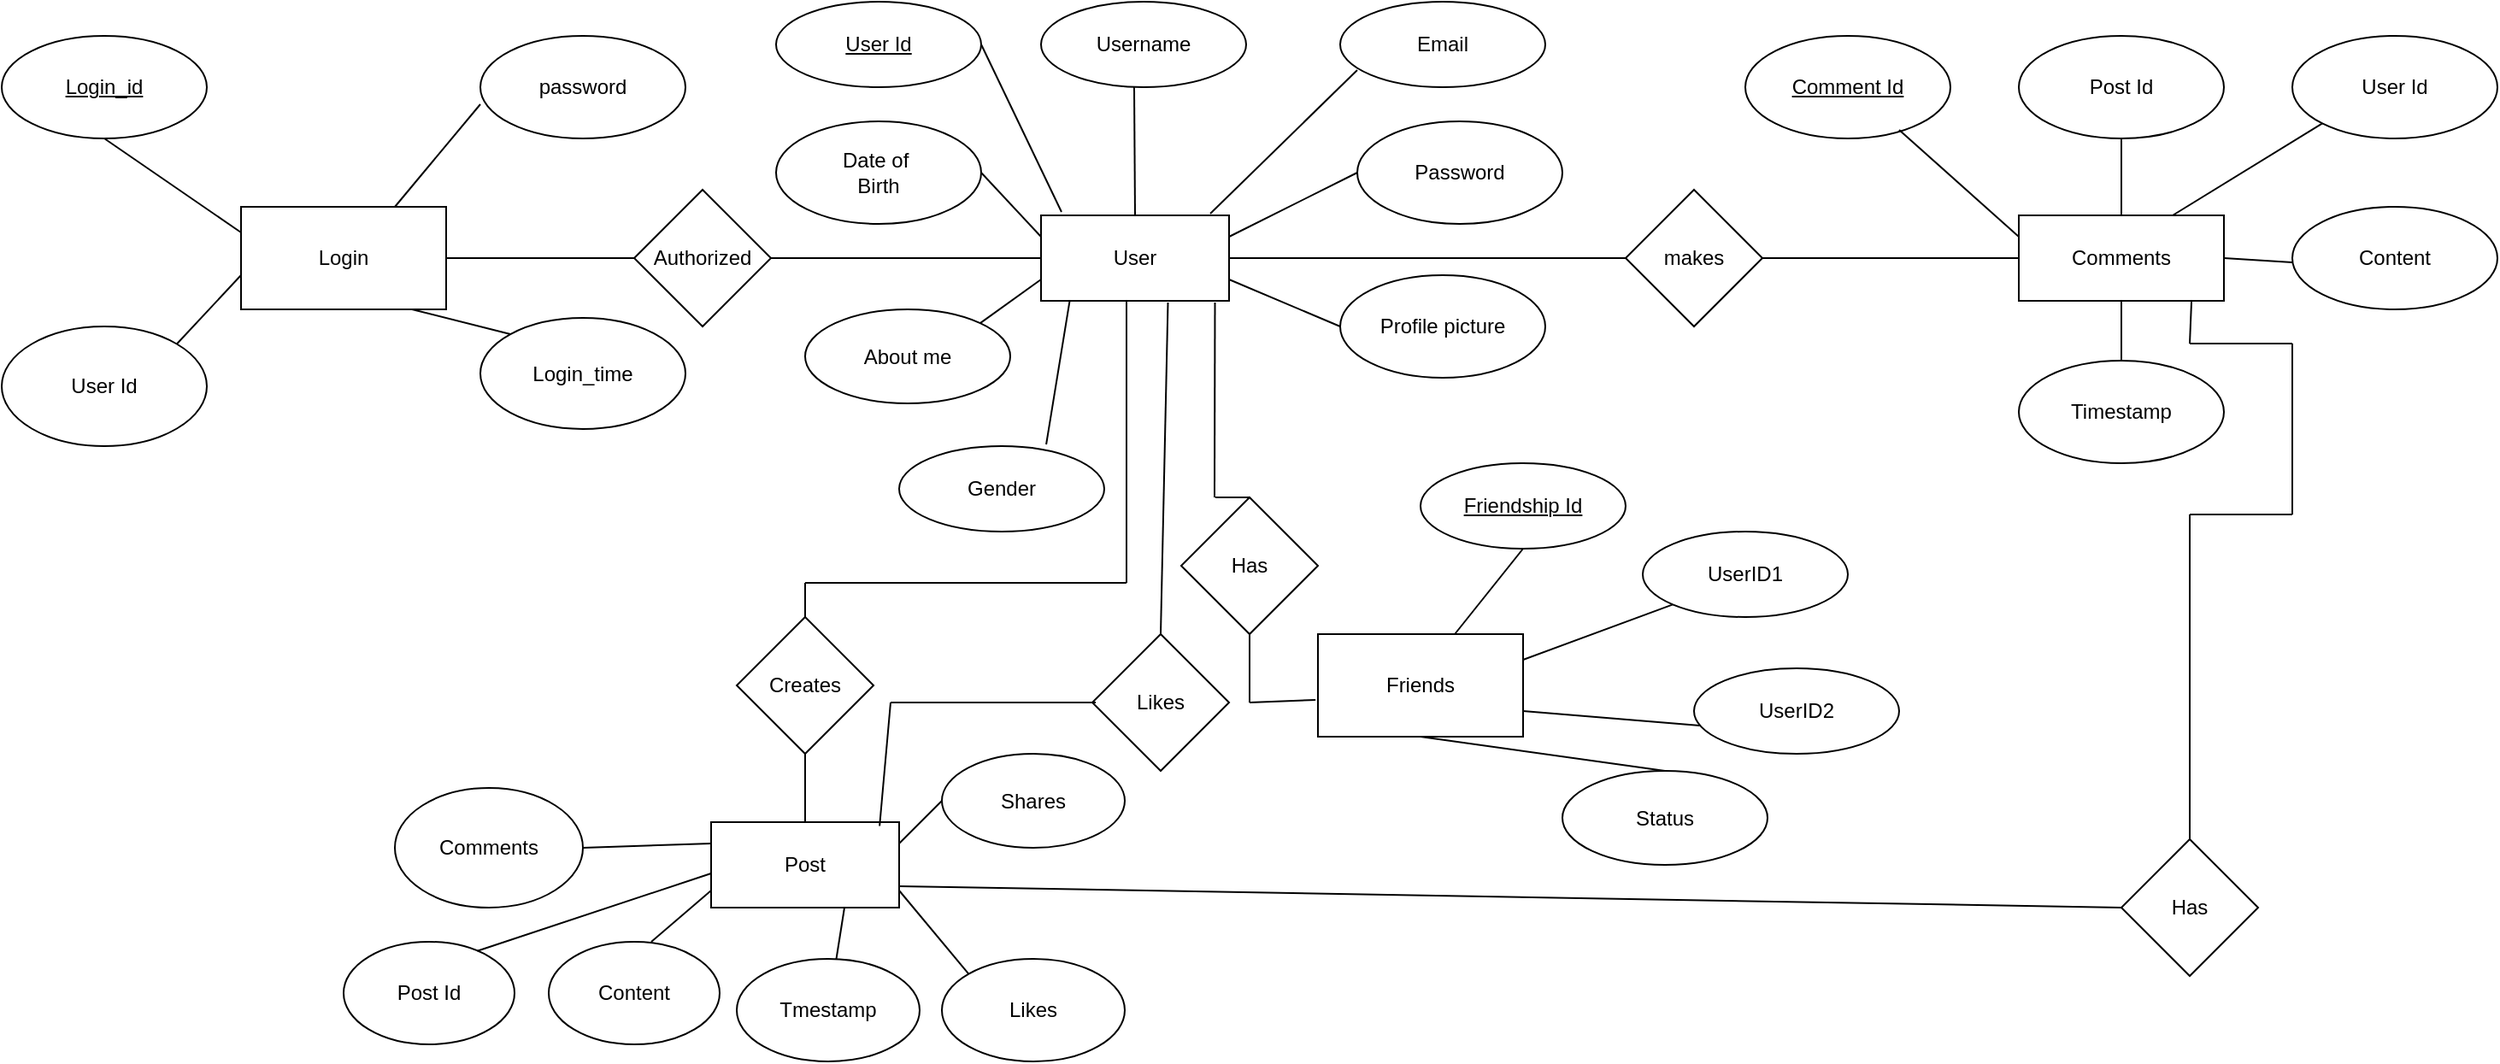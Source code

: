 <mxfile version="22.0.6" type="device" pages="2">
  <diagram name="Page-1" id="CvDNfNZmGc1HzUXi33PE">
    <mxGraphModel dx="2312" dy="641" grid="1" gridSize="10" guides="1" tooltips="1" connect="1" arrows="1" fold="1" page="1" pageScale="1" pageWidth="850" pageHeight="1100" math="0" shadow="0">
      <root>
        <mxCell id="0" />
        <mxCell id="1" parent="0" />
        <mxCell id="6hi_EETjWQSBfXAYCTu_-1" value="User" style="rounded=0;whiteSpace=wrap;html=1;" parent="1" vertex="1">
          <mxGeometry x="-232" y="145" width="110" height="50" as="geometry" />
        </mxCell>
        <mxCell id="6hi_EETjWQSBfXAYCTu_-3" value="&lt;u&gt;User Id&lt;/u&gt;" style="ellipse;whiteSpace=wrap;html=1;" parent="1" vertex="1">
          <mxGeometry x="-387" y="20" width="120" height="50" as="geometry" />
        </mxCell>
        <mxCell id="6hi_EETjWQSBfXAYCTu_-4" value="Username" style="ellipse;whiteSpace=wrap;html=1;" parent="1" vertex="1">
          <mxGeometry x="-232" y="20" width="120" height="50" as="geometry" />
        </mxCell>
        <mxCell id="6hi_EETjWQSBfXAYCTu_-5" value="Email" style="ellipse;whiteSpace=wrap;html=1;" parent="1" vertex="1">
          <mxGeometry x="-57" y="20" width="120" height="50" as="geometry" />
        </mxCell>
        <mxCell id="6hi_EETjWQSBfXAYCTu_-6" value="Password" style="ellipse;whiteSpace=wrap;html=1;" parent="1" vertex="1">
          <mxGeometry x="-47" y="90" width="120" height="60" as="geometry" />
        </mxCell>
        <mxCell id="6hi_EETjWQSBfXAYCTu_-7" value="Profile picture" style="ellipse;whiteSpace=wrap;html=1;" parent="1" vertex="1">
          <mxGeometry x="-57" y="180" width="120" height="60" as="geometry" />
        </mxCell>
        <mxCell id="6hi_EETjWQSBfXAYCTu_-8" value="Date of&amp;nbsp;&lt;br&gt;Birth" style="ellipse;whiteSpace=wrap;html=1;" parent="1" vertex="1">
          <mxGeometry x="-387" y="90" width="120" height="60" as="geometry" />
        </mxCell>
        <mxCell id="6hi_EETjWQSBfXAYCTu_-9" value="Gender" style="ellipse;whiteSpace=wrap;html=1;" parent="1" vertex="1">
          <mxGeometry x="-315" y="280" width="120" height="50" as="geometry" />
        </mxCell>
        <mxCell id="6hi_EETjWQSBfXAYCTu_-11" value="About me" style="ellipse;whiteSpace=wrap;html=1;" parent="1" vertex="1">
          <mxGeometry x="-370" y="200" width="120" height="55" as="geometry" />
        </mxCell>
        <mxCell id="6hi_EETjWQSBfXAYCTu_-14" value="" style="endArrow=none;html=1;rounded=0;exitX=0.5;exitY=0;exitDx=0;exitDy=0;" parent="1" source="6hi_EETjWQSBfXAYCTu_-1" edge="1">
          <mxGeometry width="50" height="50" relative="1" as="geometry">
            <mxPoint x="-177.5" y="140" as="sourcePoint" />
            <mxPoint x="-177.5" y="70" as="targetPoint" />
          </mxGeometry>
        </mxCell>
        <mxCell id="6hi_EETjWQSBfXAYCTu_-15" value="" style="endArrow=none;html=1;rounded=0;exitX=0.9;exitY=-0.02;exitDx=0;exitDy=0;exitPerimeter=0;" parent="1" source="6hi_EETjWQSBfXAYCTu_-1" edge="1">
          <mxGeometry width="50" height="50" relative="1" as="geometry">
            <mxPoint x="-97" y="110" as="sourcePoint" />
            <mxPoint x="-47" y="60" as="targetPoint" />
          </mxGeometry>
        </mxCell>
        <mxCell id="6hi_EETjWQSBfXAYCTu_-16" value="" style="endArrow=none;html=1;rounded=0;exitX=1;exitY=0.25;exitDx=0;exitDy=0;" parent="1" source="6hi_EETjWQSBfXAYCTu_-1" edge="1">
          <mxGeometry width="50" height="50" relative="1" as="geometry">
            <mxPoint x="-97" y="170" as="sourcePoint" />
            <mxPoint x="-47" y="120" as="targetPoint" />
          </mxGeometry>
        </mxCell>
        <mxCell id="6hi_EETjWQSBfXAYCTu_-18" value="" style="endArrow=none;html=1;rounded=0;entryX=0;entryY=0.5;entryDx=0;entryDy=0;exitX=1;exitY=0.75;exitDx=0;exitDy=0;" parent="1" source="6hi_EETjWQSBfXAYCTu_-1" target="6hi_EETjWQSBfXAYCTu_-7" edge="1">
          <mxGeometry width="50" height="50" relative="1" as="geometry">
            <mxPoint x="-120" y="180" as="sourcePoint" />
            <mxPoint x="-47" y="195" as="targetPoint" />
          </mxGeometry>
        </mxCell>
        <mxCell id="6hi_EETjWQSBfXAYCTu_-20" value="" style="endArrow=none;html=1;rounded=0;exitX=0.109;exitY=-0.04;exitDx=0;exitDy=0;exitPerimeter=0;entryX=1;entryY=0.5;entryDx=0;entryDy=0;" parent="1" source="6hi_EETjWQSBfXAYCTu_-1" target="6hi_EETjWQSBfXAYCTu_-3" edge="1">
          <mxGeometry width="50" height="50" relative="1" as="geometry">
            <mxPoint x="-307" y="100" as="sourcePoint" />
            <mxPoint x="-267" y="50" as="targetPoint" />
          </mxGeometry>
        </mxCell>
        <mxCell id="6hi_EETjWQSBfXAYCTu_-22" value="" style="endArrow=none;html=1;rounded=0;exitX=0;exitY=0.25;exitDx=0;exitDy=0;" parent="1" source="6hi_EETjWQSBfXAYCTu_-1" edge="1">
          <mxGeometry width="50" height="50" relative="1" as="geometry">
            <mxPoint x="-317" y="170" as="sourcePoint" />
            <mxPoint x="-267" y="120" as="targetPoint" />
          </mxGeometry>
        </mxCell>
        <mxCell id="6hi_EETjWQSBfXAYCTu_-29" value="" style="endArrow=none;html=1;rounded=0;exitX=0;exitY=0.75;exitDx=0;exitDy=0;entryX=1;entryY=0;entryDx=0;entryDy=0;" parent="1" source="6hi_EETjWQSBfXAYCTu_-1" target="6hi_EETjWQSBfXAYCTu_-11" edge="1">
          <mxGeometry width="50" height="50" relative="1" as="geometry">
            <mxPoint x="-232" y="172" as="sourcePoint" />
            <mxPoint x="-287" y="190" as="targetPoint" />
            <Array as="points" />
          </mxGeometry>
        </mxCell>
        <mxCell id="6hi_EETjWQSBfXAYCTu_-30" value="" style="endArrow=none;html=1;rounded=0;exitX=0.717;exitY=-0.02;exitDx=0;exitDy=0;entryX=0.152;entryY=1.007;entryDx=0;entryDy=0;entryPerimeter=0;exitPerimeter=0;" parent="1" source="6hi_EETjWQSBfXAYCTu_-9" target="6hi_EETjWQSBfXAYCTu_-1" edge="1">
          <mxGeometry width="50" height="50" relative="1" as="geometry">
            <mxPoint x="-277" y="240" as="sourcePoint" />
            <mxPoint x="-227" y="190" as="targetPoint" />
          </mxGeometry>
        </mxCell>
        <mxCell id="6hi_EETjWQSBfXAYCTu_-31" value="Creates" style="rhombus;whiteSpace=wrap;html=1;" parent="1" vertex="1">
          <mxGeometry x="-410" y="380" width="80" height="80" as="geometry" />
        </mxCell>
        <mxCell id="6hi_EETjWQSBfXAYCTu_-32" value="" style="endArrow=none;html=1;rounded=0;" parent="1" edge="1">
          <mxGeometry width="50" height="50" relative="1" as="geometry">
            <mxPoint x="-182" y="360" as="sourcePoint" />
            <mxPoint x="-182" y="195" as="targetPoint" />
          </mxGeometry>
        </mxCell>
        <mxCell id="6hi_EETjWQSBfXAYCTu_-33" value="" style="endArrow=none;html=1;rounded=0;" parent="1" edge="1">
          <mxGeometry width="50" height="50" relative="1" as="geometry">
            <mxPoint x="-370" y="360" as="sourcePoint" />
            <mxPoint x="-182" y="360" as="targetPoint" />
          </mxGeometry>
        </mxCell>
        <mxCell id="6hi_EETjWQSBfXAYCTu_-35" value="" style="endArrow=none;html=1;rounded=0;exitX=0.5;exitY=0;exitDx=0;exitDy=0;" parent="1" source="6hi_EETjWQSBfXAYCTu_-31" edge="1">
          <mxGeometry width="50" height="50" relative="1" as="geometry">
            <mxPoint x="-400" y="390" as="sourcePoint" />
            <mxPoint x="-370" y="360" as="targetPoint" />
          </mxGeometry>
        </mxCell>
        <mxCell id="6hi_EETjWQSBfXAYCTu_-36" value="Post" style="rounded=0;whiteSpace=wrap;html=1;" parent="1" vertex="1">
          <mxGeometry x="-425" y="500" width="110" height="50" as="geometry" />
        </mxCell>
        <mxCell id="6hi_EETjWQSBfXAYCTu_-37" value="" style="endArrow=none;html=1;rounded=0;exitX=0.5;exitY=0;exitDx=0;exitDy=0;" parent="1" source="6hi_EETjWQSBfXAYCTu_-36" edge="1">
          <mxGeometry width="50" height="50" relative="1" as="geometry">
            <mxPoint x="-420" y="510" as="sourcePoint" />
            <mxPoint x="-370" y="460" as="targetPoint" />
          </mxGeometry>
        </mxCell>
        <mxCell id="6hi_EETjWQSBfXAYCTu_-38" value="Post Id" style="ellipse;whiteSpace=wrap;html=1;" parent="1" vertex="1">
          <mxGeometry x="-640" y="570" width="100" height="60" as="geometry" />
        </mxCell>
        <mxCell id="6hi_EETjWQSBfXAYCTu_-39" value="Content" style="ellipse;whiteSpace=wrap;html=1;" parent="1" vertex="1">
          <mxGeometry x="-520" y="570" width="100" height="60" as="geometry" />
        </mxCell>
        <mxCell id="6hi_EETjWQSBfXAYCTu_-40" value="Tmestamp" style="ellipse;whiteSpace=wrap;html=1;" parent="1" vertex="1">
          <mxGeometry x="-410" y="580" width="107" height="60" as="geometry" />
        </mxCell>
        <mxCell id="6hi_EETjWQSBfXAYCTu_-41" value="Likes" style="ellipse;whiteSpace=wrap;html=1;" parent="1" vertex="1">
          <mxGeometry x="-290" y="580" width="107" height="60" as="geometry" />
        </mxCell>
        <mxCell id="6hi_EETjWQSBfXAYCTu_-42" value="Comments" style="ellipse;whiteSpace=wrap;html=1;" parent="1" vertex="1">
          <mxGeometry x="-610" y="480" width="110" height="70" as="geometry" />
        </mxCell>
        <mxCell id="6hi_EETjWQSBfXAYCTu_-43" value="Shares" style="ellipse;whiteSpace=wrap;html=1;" parent="1" vertex="1">
          <mxGeometry x="-290" y="460" width="107" height="55" as="geometry" />
        </mxCell>
        <mxCell id="6hi_EETjWQSBfXAYCTu_-44" value="" style="endArrow=none;html=1;rounded=0;exitX=1;exitY=0.5;exitDx=0;exitDy=0;entryX=0;entryY=0.25;entryDx=0;entryDy=0;" parent="1" source="6hi_EETjWQSBfXAYCTu_-42" target="6hi_EETjWQSBfXAYCTu_-36" edge="1">
          <mxGeometry width="50" height="50" relative="1" as="geometry">
            <mxPoint x="-475" y="575" as="sourcePoint" />
            <mxPoint x="-425" y="525" as="targetPoint" />
          </mxGeometry>
        </mxCell>
        <mxCell id="6hi_EETjWQSBfXAYCTu_-45" value="" style="endArrow=none;html=1;rounded=0;exitX=1;exitY=0.25;exitDx=0;exitDy=0;entryX=0;entryY=0.5;entryDx=0;entryDy=0;" parent="1" source="6hi_EETjWQSBfXAYCTu_-36" target="6hi_EETjWQSBfXAYCTu_-43" edge="1">
          <mxGeometry width="50" height="50" relative="1" as="geometry">
            <mxPoint x="-320" y="550" as="sourcePoint" />
            <mxPoint x="-270" y="500" as="targetPoint" />
          </mxGeometry>
        </mxCell>
        <mxCell id="6hi_EETjWQSBfXAYCTu_-46" value="" style="endArrow=none;html=1;rounded=0;exitX=0;exitY=0;exitDx=0;exitDy=0;" parent="1" source="6hi_EETjWQSBfXAYCTu_-41" edge="1">
          <mxGeometry width="50" height="50" relative="1" as="geometry">
            <mxPoint x="-365" y="590" as="sourcePoint" />
            <mxPoint x="-315" y="540" as="targetPoint" />
          </mxGeometry>
        </mxCell>
        <mxCell id="6hi_EETjWQSBfXAYCTu_-47" value="" style="endArrow=none;html=1;rounded=0;" parent="1" source="6hi_EETjWQSBfXAYCTu_-40" edge="1">
          <mxGeometry width="50" height="50" relative="1" as="geometry">
            <mxPoint x="-397" y="600" as="sourcePoint" />
            <mxPoint x="-347" y="550" as="targetPoint" />
          </mxGeometry>
        </mxCell>
        <mxCell id="6hi_EETjWQSBfXAYCTu_-48" value="" style="endArrow=none;html=1;rounded=0;" parent="1" edge="1">
          <mxGeometry width="50" height="50" relative="1" as="geometry">
            <mxPoint x="-460" y="570" as="sourcePoint" />
            <mxPoint x="-425" y="540" as="targetPoint" />
          </mxGeometry>
        </mxCell>
        <mxCell id="6hi_EETjWQSBfXAYCTu_-49" value="" style="endArrow=none;html=1;rounded=0;exitX=0.782;exitY=0.09;exitDx=0;exitDy=0;exitPerimeter=0;" parent="1" source="6hi_EETjWQSBfXAYCTu_-38" edge="1">
          <mxGeometry width="50" height="50" relative="1" as="geometry">
            <mxPoint x="-475" y="580" as="sourcePoint" />
            <mxPoint x="-425" y="530" as="targetPoint" />
          </mxGeometry>
        </mxCell>
        <mxCell id="6hi_EETjWQSBfXAYCTu_-51" value="Friends" style="rounded=0;whiteSpace=wrap;html=1;" parent="1" vertex="1">
          <mxGeometry x="-70" y="390" width="120" height="60" as="geometry" />
        </mxCell>
        <mxCell id="6hi_EETjWQSBfXAYCTu_-52" value="&lt;u&gt;Friendship Id&lt;/u&gt;" style="ellipse;whiteSpace=wrap;html=1;align=center;" parent="1" vertex="1">
          <mxGeometry x="-10" y="290" width="120" height="50" as="geometry" />
        </mxCell>
        <mxCell id="6hi_EETjWQSBfXAYCTu_-53" value="UserID1" style="ellipse;whiteSpace=wrap;html=1;" parent="1" vertex="1">
          <mxGeometry x="120" y="330" width="120" height="50" as="geometry" />
        </mxCell>
        <mxCell id="6hi_EETjWQSBfXAYCTu_-54" value="UserID2" style="ellipse;whiteSpace=wrap;html=1;" parent="1" vertex="1">
          <mxGeometry x="150" y="410" width="120" height="50" as="geometry" />
        </mxCell>
        <mxCell id="6hi_EETjWQSBfXAYCTu_-55" value="Status" style="ellipse;whiteSpace=wrap;html=1;" parent="1" vertex="1">
          <mxGeometry x="73" y="470" width="120" height="55" as="geometry" />
        </mxCell>
        <mxCell id="6hi_EETjWQSBfXAYCTu_-56" value="" style="endArrow=none;html=1;rounded=0;exitX=0.667;exitY=0;exitDx=0;exitDy=0;exitPerimeter=0;entryX=0.5;entryY=1;entryDx=0;entryDy=0;" parent="1" source="6hi_EETjWQSBfXAYCTu_-51" target="6hi_EETjWQSBfXAYCTu_-52" edge="1">
          <mxGeometry width="50" height="50" relative="1" as="geometry">
            <mxPoint x="115" y="390" as="sourcePoint" />
            <mxPoint x="165" y="340" as="targetPoint" />
          </mxGeometry>
        </mxCell>
        <mxCell id="6hi_EETjWQSBfXAYCTu_-57" value="" style="endArrow=none;html=1;rounded=0;exitX=0.5;exitY=0;exitDx=0;exitDy=0;entryX=0.5;entryY=1;entryDx=0;entryDy=0;" parent="1" source="6hi_EETjWQSBfXAYCTu_-55" target="6hi_EETjWQSBfXAYCTu_-51" edge="1">
          <mxGeometry width="50" height="50" relative="1" as="geometry">
            <mxPoint x="115" y="500" as="sourcePoint" />
            <mxPoint x="165" y="450" as="targetPoint" />
          </mxGeometry>
        </mxCell>
        <mxCell id="6hi_EETjWQSBfXAYCTu_-59" value="" style="endArrow=none;html=1;rounded=0;exitX=1;exitY=0.25;exitDx=0;exitDy=0;entryX=0;entryY=1;entryDx=0;entryDy=0;" parent="1" source="6hi_EETjWQSBfXAYCTu_-51" target="6hi_EETjWQSBfXAYCTu_-53" edge="1">
          <mxGeometry width="50" height="50" relative="1" as="geometry">
            <mxPoint x="180" y="440" as="sourcePoint" />
            <mxPoint x="230" y="390" as="targetPoint" />
          </mxGeometry>
        </mxCell>
        <mxCell id="6hi_EETjWQSBfXAYCTu_-61" value="" style="endArrow=none;html=1;rounded=0;exitX=1;exitY=0.75;exitDx=0;exitDy=0;entryX=0.029;entryY=0.67;entryDx=0;entryDy=0;entryPerimeter=0;" parent="1" source="6hi_EETjWQSBfXAYCTu_-51" target="6hi_EETjWQSBfXAYCTu_-54" edge="1">
          <mxGeometry width="50" height="50" relative="1" as="geometry">
            <mxPoint x="170" y="500" as="sourcePoint" />
            <mxPoint x="220" y="450" as="targetPoint" />
          </mxGeometry>
        </mxCell>
        <mxCell id="6hi_EETjWQSBfXAYCTu_-62" value="" style="endArrow=none;html=1;rounded=0;" parent="1" source="6hi_EETjWQSBfXAYCTu_-63" edge="1">
          <mxGeometry width="50" height="50" relative="1" as="geometry">
            <mxPoint x="-122" y="170" as="sourcePoint" />
            <mxPoint x="150" y="170" as="targetPoint" />
          </mxGeometry>
        </mxCell>
        <mxCell id="6hi_EETjWQSBfXAYCTu_-64" value="" style="endArrow=none;html=1;rounded=0;" parent="1" target="6hi_EETjWQSBfXAYCTu_-63" edge="1">
          <mxGeometry width="50" height="50" relative="1" as="geometry">
            <mxPoint x="-122" y="170" as="sourcePoint" />
            <mxPoint x="150" y="170" as="targetPoint" />
          </mxGeometry>
        </mxCell>
        <mxCell id="6hi_EETjWQSBfXAYCTu_-63" value="makes" style="rhombus;whiteSpace=wrap;html=1;" parent="1" vertex="1">
          <mxGeometry x="110" y="130" width="80" height="80" as="geometry" />
        </mxCell>
        <mxCell id="6hi_EETjWQSBfXAYCTu_-65" value="" style="endArrow=none;html=1;rounded=0;entryX=0;entryY=0.5;entryDx=0;entryDy=0;" parent="1" target="6hi_EETjWQSBfXAYCTu_-66" edge="1">
          <mxGeometry width="50" height="50" relative="1" as="geometry">
            <mxPoint x="190" y="170" as="sourcePoint" />
            <mxPoint x="270" y="170" as="targetPoint" />
          </mxGeometry>
        </mxCell>
        <mxCell id="6hi_EETjWQSBfXAYCTu_-66" value="Comments" style="rounded=0;whiteSpace=wrap;html=1;" parent="1" vertex="1">
          <mxGeometry x="340" y="145" width="120" height="50" as="geometry" />
        </mxCell>
        <mxCell id="6hi_EETjWQSBfXAYCTu_-67" value="&lt;u&gt;Comment Id&lt;/u&gt;" style="ellipse;whiteSpace=wrap;html=1;" parent="1" vertex="1">
          <mxGeometry x="180" y="40" width="120" height="60" as="geometry" />
        </mxCell>
        <mxCell id="6hi_EETjWQSBfXAYCTu_-68" value="Post Id" style="ellipse;whiteSpace=wrap;html=1;" parent="1" vertex="1">
          <mxGeometry x="340" y="40" width="120" height="60" as="geometry" />
        </mxCell>
        <mxCell id="6hi_EETjWQSBfXAYCTu_-69" value="User Id" style="ellipse;whiteSpace=wrap;html=1;" parent="1" vertex="1">
          <mxGeometry x="500" y="40" width="120" height="60" as="geometry" />
        </mxCell>
        <mxCell id="6hi_EETjWQSBfXAYCTu_-70" value="Content" style="ellipse;whiteSpace=wrap;html=1;" parent="1" vertex="1">
          <mxGeometry x="500" y="140" width="120" height="60" as="geometry" />
        </mxCell>
        <mxCell id="6hi_EETjWQSBfXAYCTu_-71" value="Timestamp" style="ellipse;whiteSpace=wrap;html=1;" parent="1" vertex="1">
          <mxGeometry x="340" y="230" width="120" height="60" as="geometry" />
        </mxCell>
        <mxCell id="6hi_EETjWQSBfXAYCTu_-72" value="" style="endArrow=none;html=1;rounded=0;exitX=0;exitY=0.25;exitDx=0;exitDy=0;" parent="1" source="6hi_EETjWQSBfXAYCTu_-66" edge="1">
          <mxGeometry width="50" height="50" relative="1" as="geometry">
            <mxPoint x="220" y="145" as="sourcePoint" />
            <mxPoint x="270" y="95" as="targetPoint" />
          </mxGeometry>
        </mxCell>
        <mxCell id="6hi_EETjWQSBfXAYCTu_-73" value="" style="endArrow=none;html=1;rounded=0;exitX=0.5;exitY=0;exitDx=0;exitDy=0;" parent="1" source="6hi_EETjWQSBfXAYCTu_-66" edge="1">
          <mxGeometry width="50" height="50" relative="1" as="geometry">
            <mxPoint x="350" y="150" as="sourcePoint" />
            <mxPoint x="400" y="100" as="targetPoint" />
          </mxGeometry>
        </mxCell>
        <mxCell id="6hi_EETjWQSBfXAYCTu_-74" value="" style="endArrow=none;html=1;rounded=0;exitX=0.75;exitY=0;exitDx=0;exitDy=0;entryX=0;entryY=1;entryDx=0;entryDy=0;" parent="1" source="6hi_EETjWQSBfXAYCTu_-66" target="6hi_EETjWQSBfXAYCTu_-69" edge="1">
          <mxGeometry width="50" height="50" relative="1" as="geometry">
            <mxPoint x="450" y="130" as="sourcePoint" />
            <mxPoint x="500" y="80" as="targetPoint" />
          </mxGeometry>
        </mxCell>
        <mxCell id="6hi_EETjWQSBfXAYCTu_-76" value="" style="endArrow=none;html=1;rounded=0;exitX=1;exitY=0.5;exitDx=0;exitDy=0;" parent="1" source="6hi_EETjWQSBfXAYCTu_-66" edge="1">
          <mxGeometry width="50" height="50" relative="1" as="geometry">
            <mxPoint x="450" y="222.5" as="sourcePoint" />
            <mxPoint x="500" y="172.5" as="targetPoint" />
          </mxGeometry>
        </mxCell>
        <mxCell id="6hi_EETjWQSBfXAYCTu_-77" value="" style="endArrow=none;html=1;rounded=0;exitX=0.5;exitY=0;exitDx=0;exitDy=0;entryX=0.5;entryY=1;entryDx=0;entryDy=0;" parent="1" source="6hi_EETjWQSBfXAYCTu_-71" target="6hi_EETjWQSBfXAYCTu_-66" edge="1">
          <mxGeometry width="50" height="50" relative="1" as="geometry">
            <mxPoint x="350" y="240" as="sourcePoint" />
            <mxPoint x="400" y="190" as="targetPoint" />
          </mxGeometry>
        </mxCell>
        <mxCell id="QIvYR_n5Lv1HRl9gwXpb-1" value="Login" style="rounded=0;whiteSpace=wrap;html=1;" parent="1" vertex="1">
          <mxGeometry x="-700" y="140" width="120" height="60" as="geometry" />
        </mxCell>
        <mxCell id="QIvYR_n5Lv1HRl9gwXpb-2" value="&lt;u&gt;Login_id&lt;/u&gt;" style="ellipse;whiteSpace=wrap;html=1;" parent="1" vertex="1">
          <mxGeometry x="-840" y="40" width="120" height="60" as="geometry" />
        </mxCell>
        <mxCell id="QIvYR_n5Lv1HRl9gwXpb-3" value="password" style="ellipse;whiteSpace=wrap;html=1;" parent="1" vertex="1">
          <mxGeometry x="-560" y="40" width="120" height="60" as="geometry" />
        </mxCell>
        <mxCell id="QIvYR_n5Lv1HRl9gwXpb-4" value="User Id" style="ellipse;whiteSpace=wrap;html=1;" parent="1" vertex="1">
          <mxGeometry x="-840" y="210" width="120" height="70" as="geometry" />
        </mxCell>
        <mxCell id="QIvYR_n5Lv1HRl9gwXpb-5" value="Login_time" style="ellipse;whiteSpace=wrap;html=1;" parent="1" vertex="1">
          <mxGeometry x="-560" y="205" width="120" height="65" as="geometry" />
        </mxCell>
        <mxCell id="QIvYR_n5Lv1HRl9gwXpb-6" value="" style="endArrow=none;html=1;rounded=0;exitX=0;exitY=0.25;exitDx=0;exitDy=0;" parent="1" source="QIvYR_n5Lv1HRl9gwXpb-1" edge="1">
          <mxGeometry width="50" height="50" relative="1" as="geometry">
            <mxPoint x="-830" y="150" as="sourcePoint" />
            <mxPoint x="-780" y="100" as="targetPoint" />
          </mxGeometry>
        </mxCell>
        <mxCell id="QIvYR_n5Lv1HRl9gwXpb-7" value="" style="endArrow=none;html=1;rounded=0;exitX=1;exitY=0;exitDx=0;exitDy=0;" parent="1" source="QIvYR_n5Lv1HRl9gwXpb-4" edge="1">
          <mxGeometry width="50" height="50" relative="1" as="geometry">
            <mxPoint x="-750" y="230" as="sourcePoint" />
            <mxPoint x="-700" y="180" as="targetPoint" />
          </mxGeometry>
        </mxCell>
        <mxCell id="QIvYR_n5Lv1HRl9gwXpb-8" value="" style="endArrow=none;html=1;rounded=0;exitX=0;exitY=0;exitDx=0;exitDy=0;" parent="1" source="QIvYR_n5Lv1HRl9gwXpb-5" edge="1">
          <mxGeometry width="50" height="50" relative="1" as="geometry">
            <mxPoint x="-650" y="250" as="sourcePoint" />
            <mxPoint x="-600" y="200" as="targetPoint" />
          </mxGeometry>
        </mxCell>
        <mxCell id="QIvYR_n5Lv1HRl9gwXpb-9" value="" style="endArrow=none;html=1;rounded=0;exitX=0.75;exitY=0;exitDx=0;exitDy=0;" parent="1" source="QIvYR_n5Lv1HRl9gwXpb-1" edge="1">
          <mxGeometry width="50" height="50" relative="1" as="geometry">
            <mxPoint x="-610" y="130" as="sourcePoint" />
            <mxPoint x="-560" y="80" as="targetPoint" />
          </mxGeometry>
        </mxCell>
        <mxCell id="QIvYR_n5Lv1HRl9gwXpb-10" value="Authorized" style="rhombus;whiteSpace=wrap;html=1;" parent="1" vertex="1">
          <mxGeometry x="-470" y="130" width="80" height="80" as="geometry" />
        </mxCell>
        <mxCell id="QIvYR_n5Lv1HRl9gwXpb-11" value="" style="endArrow=none;html=1;rounded=0;exitX=1;exitY=0.5;exitDx=0;exitDy=0;" parent="1" source="QIvYR_n5Lv1HRl9gwXpb-1" edge="1">
          <mxGeometry width="50" height="50" relative="1" as="geometry">
            <mxPoint x="-520" y="220" as="sourcePoint" />
            <mxPoint x="-470" y="170" as="targetPoint" />
          </mxGeometry>
        </mxCell>
        <mxCell id="QIvYR_n5Lv1HRl9gwXpb-13" value="" style="endArrow=none;html=1;rounded=0;entryX=0;entryY=0.5;entryDx=0;entryDy=0;" parent="1" target="6hi_EETjWQSBfXAYCTu_-1" edge="1">
          <mxGeometry width="50" height="50" relative="1" as="geometry">
            <mxPoint x="-390" y="170" as="sourcePoint" />
            <mxPoint x="-340" y="120" as="targetPoint" />
          </mxGeometry>
        </mxCell>
        <mxCell id="cYdorpBBqVydu53IHrdw-1" value="Has" style="rhombus;whiteSpace=wrap;html=1;" parent="1" vertex="1">
          <mxGeometry x="-150" y="310" width="80" height="80" as="geometry" />
        </mxCell>
        <mxCell id="cYdorpBBqVydu53IHrdw-3" value="" style="endArrow=none;html=1;rounded=0;entryX=0.925;entryY=1.02;entryDx=0;entryDy=0;entryPerimeter=0;" parent="1" target="6hi_EETjWQSBfXAYCTu_-1" edge="1">
          <mxGeometry width="50" height="50" relative="1" as="geometry">
            <mxPoint x="-130.5" y="310" as="sourcePoint" />
            <mxPoint x="-130.5" y="210" as="targetPoint" />
          </mxGeometry>
        </mxCell>
        <mxCell id="cYdorpBBqVydu53IHrdw-13" value="" style="endArrow=none;html=1;rounded=0;" parent="1" edge="1">
          <mxGeometry width="50" height="50" relative="1" as="geometry">
            <mxPoint x="-110" y="430" as="sourcePoint" />
            <mxPoint x="-110" y="390" as="targetPoint" />
          </mxGeometry>
        </mxCell>
        <mxCell id="cYdorpBBqVydu53IHrdw-14" value="" style="endArrow=none;html=1;rounded=0;entryX=-0.012;entryY=0.642;entryDx=0;entryDy=0;entryPerimeter=0;" parent="1" target="6hi_EETjWQSBfXAYCTu_-51" edge="1">
          <mxGeometry width="50" height="50" relative="1" as="geometry">
            <mxPoint x="-110" y="430" as="sourcePoint" />
            <mxPoint x="-60" y="380" as="targetPoint" />
          </mxGeometry>
        </mxCell>
        <mxCell id="cYdorpBBqVydu53IHrdw-15" value="" style="endArrow=none;html=1;rounded=0;entryX=0.5;entryY=0;entryDx=0;entryDy=0;" parent="1" target="cYdorpBBqVydu53IHrdw-1" edge="1">
          <mxGeometry width="50" height="50" relative="1" as="geometry">
            <mxPoint x="-130" y="310" as="sourcePoint" />
            <mxPoint x="-80" y="260" as="targetPoint" />
          </mxGeometry>
        </mxCell>
        <mxCell id="cYdorpBBqVydu53IHrdw-16" value="Likes" style="rhombus;whiteSpace=wrap;html=1;" parent="1" vertex="1">
          <mxGeometry x="-202" y="390" width="80" height="80" as="geometry" />
        </mxCell>
        <mxCell id="cYdorpBBqVydu53IHrdw-17" value="" style="endArrow=none;html=1;rounded=0;exitX=0.5;exitY=0;exitDx=0;exitDy=0;entryX=0.675;entryY=1.02;entryDx=0;entryDy=0;entryPerimeter=0;" parent="1" source="cYdorpBBqVydu53IHrdw-16" target="6hi_EETjWQSBfXAYCTu_-1" edge="1">
          <mxGeometry width="50" height="50" relative="1" as="geometry">
            <mxPoint x="-160" y="390" as="sourcePoint" />
            <mxPoint x="-162" y="210" as="targetPoint" />
          </mxGeometry>
        </mxCell>
        <mxCell id="cYdorpBBqVydu53IHrdw-18" value="" style="endArrow=none;html=1;rounded=0;" parent="1" edge="1">
          <mxGeometry width="50" height="50" relative="1" as="geometry">
            <mxPoint x="-320" y="430" as="sourcePoint" />
            <mxPoint x="-200" y="430" as="targetPoint" />
          </mxGeometry>
        </mxCell>
        <mxCell id="cYdorpBBqVydu53IHrdw-19" value="" style="endArrow=none;html=1;rounded=0;exitX=0.896;exitY=0.045;exitDx=0;exitDy=0;exitPerimeter=0;" parent="1" source="6hi_EETjWQSBfXAYCTu_-36" edge="1">
          <mxGeometry width="50" height="50" relative="1" as="geometry">
            <mxPoint x="-340" y="480" as="sourcePoint" />
            <mxPoint x="-320" y="430" as="targetPoint" />
          </mxGeometry>
        </mxCell>
        <mxCell id="cYdorpBBqVydu53IHrdw-21" value="Has" style="rhombus;whiteSpace=wrap;html=1;" parent="1" vertex="1">
          <mxGeometry x="400" y="510" width="80" height="80" as="geometry" />
        </mxCell>
        <mxCell id="cYdorpBBqVydu53IHrdw-23" value="" style="endArrow=none;html=1;rounded=0;exitX=1;exitY=0.75;exitDx=0;exitDy=0;" parent="1" source="6hi_EETjWQSBfXAYCTu_-36" edge="1">
          <mxGeometry width="50" height="50" relative="1" as="geometry">
            <mxPoint x="350" y="600" as="sourcePoint" />
            <mxPoint x="400" y="550" as="targetPoint" />
          </mxGeometry>
        </mxCell>
        <mxCell id="cYdorpBBqVydu53IHrdw-24" value="" style="endArrow=none;html=1;rounded=0;" parent="1" edge="1">
          <mxGeometry width="50" height="50" relative="1" as="geometry">
            <mxPoint x="440" y="510" as="sourcePoint" />
            <mxPoint x="440" y="320" as="targetPoint" />
          </mxGeometry>
        </mxCell>
        <mxCell id="cYdorpBBqVydu53IHrdw-25" value="" style="endArrow=none;html=1;rounded=0;" parent="1" edge="1">
          <mxGeometry width="50" height="50" relative="1" as="geometry">
            <mxPoint x="440" y="320" as="sourcePoint" />
            <mxPoint x="500" y="320" as="targetPoint" />
          </mxGeometry>
        </mxCell>
        <mxCell id="cYdorpBBqVydu53IHrdw-26" value="" style="endArrow=none;html=1;rounded=0;" parent="1" edge="1">
          <mxGeometry width="50" height="50" relative="1" as="geometry">
            <mxPoint x="500" y="320" as="sourcePoint" />
            <mxPoint x="500" y="220" as="targetPoint" />
          </mxGeometry>
        </mxCell>
        <mxCell id="cYdorpBBqVydu53IHrdw-28" value="" style="endArrow=none;html=1;rounded=0;" parent="1" edge="1">
          <mxGeometry width="50" height="50" relative="1" as="geometry">
            <mxPoint x="440" y="220" as="sourcePoint" />
            <mxPoint x="500" y="220" as="targetPoint" />
          </mxGeometry>
        </mxCell>
        <mxCell id="cYdorpBBqVydu53IHrdw-29" value="" style="endArrow=none;html=1;rounded=0;entryX=0.842;entryY=0.995;entryDx=0;entryDy=0;entryPerimeter=0;" parent="1" target="6hi_EETjWQSBfXAYCTu_-66" edge="1">
          <mxGeometry width="50" height="50" relative="1" as="geometry">
            <mxPoint x="440" y="220" as="sourcePoint" />
            <mxPoint x="490" y="170" as="targetPoint" />
          </mxGeometry>
        </mxCell>
      </root>
    </mxGraphModel>
  </diagram>
  <diagram id="kNXA7tfTIupqhIyD-1tJ" name="Page-2">
    <mxGraphModel dx="1970" dy="478" grid="1" gridSize="10" guides="1" tooltips="1" connect="1" arrows="1" fold="1" page="1" pageScale="1" pageWidth="850" pageHeight="1100" math="0" shadow="0">
      <root>
        <mxCell id="0" />
        <mxCell id="1" parent="0" />
        <mxCell id="73KhAsUI6rBsKBPoVSZT-4" value="Login" style="shape=table;startSize=30;container=1;collapsible=0;childLayout=tableLayout;fixedRows=1;rowLines=0;fontStyle=0;strokeColor=default;fontSize=16;" parent="1" vertex="1">
          <mxGeometry x="-720" y="100" width="180" height="150" as="geometry" />
        </mxCell>
        <mxCell id="73KhAsUI6rBsKBPoVSZT-5" value="" style="shape=tableRow;horizontal=0;startSize=0;swimlaneHead=0;swimlaneBody=0;top=0;left=0;bottom=0;right=0;collapsible=0;dropTarget=0;fillColor=none;points=[[0,0.5],[1,0.5]];portConstraint=eastwest;strokeColor=inherit;fontSize=16;" parent="73KhAsUI6rBsKBPoVSZT-4" vertex="1">
          <mxGeometry y="30" width="180" height="30" as="geometry" />
        </mxCell>
        <mxCell id="73KhAsUI6rBsKBPoVSZT-6" value="1" style="shape=partialRectangle;html=1;whiteSpace=wrap;connectable=0;fillColor=none;top=0;left=0;bottom=0;right=0;overflow=hidden;pointerEvents=1;strokeColor=inherit;fontSize=16;" parent="73KhAsUI6rBsKBPoVSZT-5" vertex="1">
          <mxGeometry width="40" height="30" as="geometry">
            <mxRectangle width="40" height="30" as="alternateBounds" />
          </mxGeometry>
        </mxCell>
        <mxCell id="73KhAsUI6rBsKBPoVSZT-7" value="Login Id" style="shape=partialRectangle;html=1;whiteSpace=wrap;connectable=0;fillColor=none;top=0;left=0;bottom=0;right=0;align=left;spacingLeft=6;overflow=hidden;strokeColor=inherit;fontSize=16;" parent="73KhAsUI6rBsKBPoVSZT-5" vertex="1">
          <mxGeometry x="40" width="140" height="30" as="geometry">
            <mxRectangle width="140" height="30" as="alternateBounds" />
          </mxGeometry>
        </mxCell>
        <mxCell id="73KhAsUI6rBsKBPoVSZT-8" value="" style="shape=tableRow;horizontal=0;startSize=0;swimlaneHead=0;swimlaneBody=0;top=0;left=0;bottom=0;right=0;collapsible=0;dropTarget=0;fillColor=none;points=[[0,0.5],[1,0.5]];portConstraint=eastwest;strokeColor=inherit;fontSize=16;" parent="73KhAsUI6rBsKBPoVSZT-4" vertex="1">
          <mxGeometry y="60" width="180" height="30" as="geometry" />
        </mxCell>
        <mxCell id="73KhAsUI6rBsKBPoVSZT-9" value="2" style="shape=partialRectangle;html=1;whiteSpace=wrap;connectable=0;fillColor=none;top=0;left=0;bottom=0;right=0;overflow=hidden;strokeColor=inherit;fontSize=16;" parent="73KhAsUI6rBsKBPoVSZT-8" vertex="1">
          <mxGeometry width="40" height="30" as="geometry">
            <mxRectangle width="40" height="30" as="alternateBounds" />
          </mxGeometry>
        </mxCell>
        <mxCell id="73KhAsUI6rBsKBPoVSZT-10" value="Password" style="shape=partialRectangle;html=1;whiteSpace=wrap;connectable=0;fillColor=none;top=0;left=0;bottom=0;right=0;align=left;spacingLeft=6;overflow=hidden;strokeColor=inherit;fontSize=16;" parent="73KhAsUI6rBsKBPoVSZT-8" vertex="1">
          <mxGeometry x="40" width="140" height="30" as="geometry">
            <mxRectangle width="140" height="30" as="alternateBounds" />
          </mxGeometry>
        </mxCell>
        <mxCell id="73KhAsUI6rBsKBPoVSZT-11" value="" style="shape=tableRow;horizontal=0;startSize=0;swimlaneHead=0;swimlaneBody=0;top=0;left=0;bottom=0;right=0;collapsible=0;dropTarget=0;fillColor=none;points=[[0,0.5],[1,0.5]];portConstraint=eastwest;strokeColor=inherit;fontSize=16;" parent="73KhAsUI6rBsKBPoVSZT-4" vertex="1">
          <mxGeometry y="90" width="180" height="30" as="geometry" />
        </mxCell>
        <mxCell id="73KhAsUI6rBsKBPoVSZT-12" value="3" style="shape=partialRectangle;html=1;whiteSpace=wrap;connectable=0;fillColor=none;top=0;left=0;bottom=0;right=0;overflow=hidden;strokeColor=inherit;fontSize=16;" parent="73KhAsUI6rBsKBPoVSZT-11" vertex="1">
          <mxGeometry width="40" height="30" as="geometry">
            <mxRectangle width="40" height="30" as="alternateBounds" />
          </mxGeometry>
        </mxCell>
        <mxCell id="73KhAsUI6rBsKBPoVSZT-13" value="User Id" style="shape=partialRectangle;html=1;whiteSpace=wrap;connectable=0;fillColor=none;top=0;left=0;bottom=0;right=0;align=left;spacingLeft=6;overflow=hidden;strokeColor=inherit;fontSize=16;" parent="73KhAsUI6rBsKBPoVSZT-11" vertex="1">
          <mxGeometry x="40" width="140" height="30" as="geometry">
            <mxRectangle width="140" height="30" as="alternateBounds" />
          </mxGeometry>
        </mxCell>
        <mxCell id="PdkXUXE6wZQchcJLXgbG-2" value="" style="shape=tableRow;horizontal=0;startSize=0;swimlaneHead=0;swimlaneBody=0;top=0;left=0;bottom=0;right=0;collapsible=0;dropTarget=0;fillColor=none;points=[[0,0.5],[1,0.5]];portConstraint=eastwest;strokeColor=inherit;fontSize=16;" parent="73KhAsUI6rBsKBPoVSZT-4" vertex="1">
          <mxGeometry y="120" width="180" height="30" as="geometry" />
        </mxCell>
        <mxCell id="PdkXUXE6wZQchcJLXgbG-3" value="4" style="shape=partialRectangle;html=1;whiteSpace=wrap;connectable=0;fillColor=none;top=0;left=0;bottom=0;right=0;overflow=hidden;strokeColor=inherit;fontSize=16;" parent="PdkXUXE6wZQchcJLXgbG-2" vertex="1">
          <mxGeometry width="40" height="30" as="geometry">
            <mxRectangle width="40" height="30" as="alternateBounds" />
          </mxGeometry>
        </mxCell>
        <mxCell id="PdkXUXE6wZQchcJLXgbG-4" value="Login Time" style="shape=partialRectangle;html=1;whiteSpace=wrap;connectable=0;fillColor=none;top=0;left=0;bottom=0;right=0;align=left;spacingLeft=6;overflow=hidden;strokeColor=inherit;fontSize=16;" parent="PdkXUXE6wZQchcJLXgbG-2" vertex="1">
          <mxGeometry x="40" width="140" height="30" as="geometry">
            <mxRectangle width="140" height="30" as="alternateBounds" />
          </mxGeometry>
        </mxCell>
        <mxCell id="wKEmkuU8jwDh-8H3VW6h-1" value="User" style="shape=table;startSize=30;container=1;collapsible=0;childLayout=tableLayout;fixedRows=1;rowLines=0;fontStyle=0;strokeColor=default;fontSize=16;" parent="1" vertex="1">
          <mxGeometry x="-340" y="30" width="180" height="270" as="geometry" />
        </mxCell>
        <mxCell id="wKEmkuU8jwDh-8H3VW6h-2" value="" style="shape=tableRow;horizontal=0;startSize=0;swimlaneHead=0;swimlaneBody=0;top=0;left=0;bottom=0;right=0;collapsible=0;dropTarget=0;fillColor=none;points=[[0,0.5],[1,0.5]];portConstraint=eastwest;strokeColor=inherit;fontSize=16;" parent="wKEmkuU8jwDh-8H3VW6h-1" vertex="1">
          <mxGeometry y="30" width="180" height="30" as="geometry" />
        </mxCell>
        <mxCell id="wKEmkuU8jwDh-8H3VW6h-3" value="1" style="shape=partialRectangle;html=1;whiteSpace=wrap;connectable=0;fillColor=none;top=0;left=0;bottom=0;right=0;overflow=hidden;pointerEvents=1;strokeColor=inherit;fontSize=16;" parent="wKEmkuU8jwDh-8H3VW6h-2" vertex="1">
          <mxGeometry width="40" height="30" as="geometry">
            <mxRectangle width="40" height="30" as="alternateBounds" />
          </mxGeometry>
        </mxCell>
        <mxCell id="wKEmkuU8jwDh-8H3VW6h-4" value="Username" style="shape=partialRectangle;html=1;whiteSpace=wrap;connectable=0;fillColor=none;top=0;left=0;bottom=0;right=0;align=left;spacingLeft=6;overflow=hidden;strokeColor=inherit;fontSize=16;" parent="wKEmkuU8jwDh-8H3VW6h-2" vertex="1">
          <mxGeometry x="40" width="140" height="30" as="geometry">
            <mxRectangle width="140" height="30" as="alternateBounds" />
          </mxGeometry>
        </mxCell>
        <mxCell id="wKEmkuU8jwDh-8H3VW6h-5" value="" style="shape=tableRow;horizontal=0;startSize=0;swimlaneHead=0;swimlaneBody=0;top=0;left=0;bottom=0;right=0;collapsible=0;dropTarget=0;fillColor=none;points=[[0,0.5],[1,0.5]];portConstraint=eastwest;strokeColor=inherit;fontSize=16;" parent="wKEmkuU8jwDh-8H3VW6h-1" vertex="1">
          <mxGeometry y="60" width="180" height="30" as="geometry" />
        </mxCell>
        <mxCell id="wKEmkuU8jwDh-8H3VW6h-6" value="2" style="shape=partialRectangle;html=1;whiteSpace=wrap;connectable=0;fillColor=none;top=0;left=0;bottom=0;right=0;overflow=hidden;strokeColor=inherit;fontSize=16;" parent="wKEmkuU8jwDh-8H3VW6h-5" vertex="1">
          <mxGeometry width="40" height="30" as="geometry">
            <mxRectangle width="40" height="30" as="alternateBounds" />
          </mxGeometry>
        </mxCell>
        <mxCell id="wKEmkuU8jwDh-8H3VW6h-7" value="User Id" style="shape=partialRectangle;html=1;whiteSpace=wrap;connectable=0;fillColor=none;top=0;left=0;bottom=0;right=0;align=left;spacingLeft=6;overflow=hidden;strokeColor=inherit;fontSize=16;" parent="wKEmkuU8jwDh-8H3VW6h-5" vertex="1">
          <mxGeometry x="40" width="140" height="30" as="geometry">
            <mxRectangle width="140" height="30" as="alternateBounds" />
          </mxGeometry>
        </mxCell>
        <mxCell id="wKEmkuU8jwDh-8H3VW6h-8" value="" style="shape=tableRow;horizontal=0;startSize=0;swimlaneHead=0;swimlaneBody=0;top=0;left=0;bottom=0;right=0;collapsible=0;dropTarget=0;fillColor=none;points=[[0,0.5],[1,0.5]];portConstraint=eastwest;strokeColor=inherit;fontSize=16;" parent="wKEmkuU8jwDh-8H3VW6h-1" vertex="1">
          <mxGeometry y="90" width="180" height="30" as="geometry" />
        </mxCell>
        <mxCell id="wKEmkuU8jwDh-8H3VW6h-9" value="3" style="shape=partialRectangle;html=1;whiteSpace=wrap;connectable=0;fillColor=none;top=0;left=0;bottom=0;right=0;overflow=hidden;strokeColor=inherit;fontSize=16;" parent="wKEmkuU8jwDh-8H3VW6h-8" vertex="1">
          <mxGeometry width="40" height="30" as="geometry">
            <mxRectangle width="40" height="30" as="alternateBounds" />
          </mxGeometry>
        </mxCell>
        <mxCell id="wKEmkuU8jwDh-8H3VW6h-10" value="Date of birth" style="shape=partialRectangle;html=1;whiteSpace=wrap;connectable=0;fillColor=none;top=0;left=0;bottom=0;right=0;align=left;spacingLeft=6;overflow=hidden;strokeColor=inherit;fontSize=16;" parent="wKEmkuU8jwDh-8H3VW6h-8" vertex="1">
          <mxGeometry x="40" width="140" height="30" as="geometry">
            <mxRectangle width="140" height="30" as="alternateBounds" />
          </mxGeometry>
        </mxCell>
        <mxCell id="6Pm4FqUHiK2GJhBzlsXj-1" value="" style="shape=tableRow;horizontal=0;startSize=0;swimlaneHead=0;swimlaneBody=0;top=0;left=0;bottom=0;right=0;collapsible=0;dropTarget=0;fillColor=none;points=[[0,0.5],[1,0.5]];portConstraint=eastwest;strokeColor=inherit;fontSize=16;" parent="wKEmkuU8jwDh-8H3VW6h-1" vertex="1">
          <mxGeometry y="120" width="180" height="30" as="geometry" />
        </mxCell>
        <mxCell id="6Pm4FqUHiK2GJhBzlsXj-2" value="4" style="shape=partialRectangle;html=1;whiteSpace=wrap;connectable=0;fillColor=none;top=0;left=0;bottom=0;right=0;overflow=hidden;strokeColor=inherit;fontSize=16;" parent="6Pm4FqUHiK2GJhBzlsXj-1" vertex="1">
          <mxGeometry width="40" height="30" as="geometry">
            <mxRectangle width="40" height="30" as="alternateBounds" />
          </mxGeometry>
        </mxCell>
        <mxCell id="6Pm4FqUHiK2GJhBzlsXj-3" value="About ,me" style="shape=partialRectangle;html=1;whiteSpace=wrap;connectable=0;fillColor=none;top=0;left=0;bottom=0;right=0;align=left;spacingLeft=6;overflow=hidden;strokeColor=inherit;fontSize=16;" parent="6Pm4FqUHiK2GJhBzlsXj-1" vertex="1">
          <mxGeometry x="40" width="140" height="30" as="geometry">
            <mxRectangle width="140" height="30" as="alternateBounds" />
          </mxGeometry>
        </mxCell>
        <mxCell id="6Pm4FqUHiK2GJhBzlsXj-4" value="" style="shape=tableRow;horizontal=0;startSize=0;swimlaneHead=0;swimlaneBody=0;top=0;left=0;bottom=0;right=0;collapsible=0;dropTarget=0;fillColor=none;points=[[0,0.5],[1,0.5]];portConstraint=eastwest;strokeColor=inherit;fontSize=16;" parent="wKEmkuU8jwDh-8H3VW6h-1" vertex="1">
          <mxGeometry y="150" width="180" height="30" as="geometry" />
        </mxCell>
        <mxCell id="6Pm4FqUHiK2GJhBzlsXj-5" value="5" style="shape=partialRectangle;html=1;whiteSpace=wrap;connectable=0;fillColor=none;top=0;left=0;bottom=0;right=0;overflow=hidden;strokeColor=inherit;fontSize=16;" parent="6Pm4FqUHiK2GJhBzlsXj-4" vertex="1">
          <mxGeometry width="40" height="30" as="geometry">
            <mxRectangle width="40" height="30" as="alternateBounds" />
          </mxGeometry>
        </mxCell>
        <mxCell id="6Pm4FqUHiK2GJhBzlsXj-6" value="Gender" style="shape=partialRectangle;html=1;whiteSpace=wrap;connectable=0;fillColor=none;top=0;left=0;bottom=0;right=0;align=left;spacingLeft=6;overflow=hidden;strokeColor=inherit;fontSize=16;" parent="6Pm4FqUHiK2GJhBzlsXj-4" vertex="1">
          <mxGeometry x="40" width="140" height="30" as="geometry">
            <mxRectangle width="140" height="30" as="alternateBounds" />
          </mxGeometry>
        </mxCell>
        <mxCell id="6Pm4FqUHiK2GJhBzlsXj-7" value="" style="shape=tableRow;horizontal=0;startSize=0;swimlaneHead=0;swimlaneBody=0;top=0;left=0;bottom=0;right=0;collapsible=0;dropTarget=0;fillColor=none;points=[[0,0.5],[1,0.5]];portConstraint=eastwest;strokeColor=inherit;fontSize=16;" parent="wKEmkuU8jwDh-8H3VW6h-1" vertex="1">
          <mxGeometry y="180" width="180" height="30" as="geometry" />
        </mxCell>
        <mxCell id="6Pm4FqUHiK2GJhBzlsXj-8" value="6" style="shape=partialRectangle;html=1;whiteSpace=wrap;connectable=0;fillColor=none;top=0;left=0;bottom=0;right=0;overflow=hidden;strokeColor=inherit;fontSize=16;" parent="6Pm4FqUHiK2GJhBzlsXj-7" vertex="1">
          <mxGeometry width="40" height="30" as="geometry">
            <mxRectangle width="40" height="30" as="alternateBounds" />
          </mxGeometry>
        </mxCell>
        <mxCell id="6Pm4FqUHiK2GJhBzlsXj-9" value="Profile picture" style="shape=partialRectangle;html=1;whiteSpace=wrap;connectable=0;fillColor=none;top=0;left=0;bottom=0;right=0;align=left;spacingLeft=6;overflow=hidden;strokeColor=inherit;fontSize=16;" parent="6Pm4FqUHiK2GJhBzlsXj-7" vertex="1">
          <mxGeometry x="40" width="140" height="30" as="geometry">
            <mxRectangle width="140" height="30" as="alternateBounds" />
          </mxGeometry>
        </mxCell>
        <mxCell id="6Pm4FqUHiK2GJhBzlsXj-10" value="" style="shape=tableRow;horizontal=0;startSize=0;swimlaneHead=0;swimlaneBody=0;top=0;left=0;bottom=0;right=0;collapsible=0;dropTarget=0;fillColor=none;points=[[0,0.5],[1,0.5]];portConstraint=eastwest;strokeColor=inherit;fontSize=16;" parent="wKEmkuU8jwDh-8H3VW6h-1" vertex="1">
          <mxGeometry y="210" width="180" height="30" as="geometry" />
        </mxCell>
        <mxCell id="6Pm4FqUHiK2GJhBzlsXj-11" value="7" style="shape=partialRectangle;html=1;whiteSpace=wrap;connectable=0;fillColor=none;top=0;left=0;bottom=0;right=0;overflow=hidden;strokeColor=inherit;fontSize=16;" parent="6Pm4FqUHiK2GJhBzlsXj-10" vertex="1">
          <mxGeometry width="40" height="30" as="geometry">
            <mxRectangle width="40" height="30" as="alternateBounds" />
          </mxGeometry>
        </mxCell>
        <mxCell id="6Pm4FqUHiK2GJhBzlsXj-12" value="Password" style="shape=partialRectangle;html=1;whiteSpace=wrap;connectable=0;fillColor=none;top=0;left=0;bottom=0;right=0;align=left;spacingLeft=6;overflow=hidden;strokeColor=inherit;fontSize=16;" parent="6Pm4FqUHiK2GJhBzlsXj-10" vertex="1">
          <mxGeometry x="40" width="140" height="30" as="geometry">
            <mxRectangle width="140" height="30" as="alternateBounds" />
          </mxGeometry>
        </mxCell>
        <mxCell id="6Pm4FqUHiK2GJhBzlsXj-13" value="" style="shape=tableRow;horizontal=0;startSize=0;swimlaneHead=0;swimlaneBody=0;top=0;left=0;bottom=0;right=0;collapsible=0;dropTarget=0;fillColor=none;points=[[0,0.5],[1,0.5]];portConstraint=eastwest;strokeColor=inherit;fontSize=16;" parent="wKEmkuU8jwDh-8H3VW6h-1" vertex="1">
          <mxGeometry y="240" width="180" height="30" as="geometry" />
        </mxCell>
        <mxCell id="6Pm4FqUHiK2GJhBzlsXj-14" value="8" style="shape=partialRectangle;html=1;whiteSpace=wrap;connectable=0;fillColor=none;top=0;left=0;bottom=0;right=0;overflow=hidden;strokeColor=inherit;fontSize=16;" parent="6Pm4FqUHiK2GJhBzlsXj-13" vertex="1">
          <mxGeometry width="40" height="30" as="geometry">
            <mxRectangle width="40" height="30" as="alternateBounds" />
          </mxGeometry>
        </mxCell>
        <mxCell id="6Pm4FqUHiK2GJhBzlsXj-15" value="Email" style="shape=partialRectangle;html=1;whiteSpace=wrap;connectable=0;fillColor=none;top=0;left=0;bottom=0;right=0;align=left;spacingLeft=6;overflow=hidden;strokeColor=inherit;fontSize=16;" parent="6Pm4FqUHiK2GJhBzlsXj-13" vertex="1">
          <mxGeometry x="40" width="140" height="30" as="geometry">
            <mxRectangle width="140" height="30" as="alternateBounds" />
          </mxGeometry>
        </mxCell>
        <mxCell id="6Pm4FqUHiK2GJhBzlsXj-16" value="Comments" style="shape=table;startSize=30;container=1;collapsible=0;childLayout=tableLayout;fixedRows=1;rowLines=0;fontStyle=0;strokeColor=default;fontSize=16;" parent="1" vertex="1">
          <mxGeometry x="40" y="40" width="180" height="180" as="geometry" />
        </mxCell>
        <mxCell id="6Pm4FqUHiK2GJhBzlsXj-17" value="" style="shape=tableRow;horizontal=0;startSize=0;swimlaneHead=0;swimlaneBody=0;top=0;left=0;bottom=0;right=0;collapsible=0;dropTarget=0;fillColor=none;points=[[0,0.5],[1,0.5]];portConstraint=eastwest;strokeColor=inherit;fontSize=16;" parent="6Pm4FqUHiK2GJhBzlsXj-16" vertex="1">
          <mxGeometry y="30" width="180" height="30" as="geometry" />
        </mxCell>
        <mxCell id="6Pm4FqUHiK2GJhBzlsXj-18" value="1" style="shape=partialRectangle;html=1;whiteSpace=wrap;connectable=0;fillColor=none;top=0;left=0;bottom=0;right=0;overflow=hidden;pointerEvents=1;strokeColor=inherit;fontSize=16;" parent="6Pm4FqUHiK2GJhBzlsXj-17" vertex="1">
          <mxGeometry width="40" height="30" as="geometry">
            <mxRectangle width="40" height="30" as="alternateBounds" />
          </mxGeometry>
        </mxCell>
        <mxCell id="6Pm4FqUHiK2GJhBzlsXj-19" value="Comment Id" style="shape=partialRectangle;html=1;whiteSpace=wrap;connectable=0;fillColor=none;top=0;left=0;bottom=0;right=0;align=left;spacingLeft=6;overflow=hidden;strokeColor=inherit;fontSize=16;" parent="6Pm4FqUHiK2GJhBzlsXj-17" vertex="1">
          <mxGeometry x="40" width="140" height="30" as="geometry">
            <mxRectangle width="140" height="30" as="alternateBounds" />
          </mxGeometry>
        </mxCell>
        <mxCell id="6Pm4FqUHiK2GJhBzlsXj-20" value="" style="shape=tableRow;horizontal=0;startSize=0;swimlaneHead=0;swimlaneBody=0;top=0;left=0;bottom=0;right=0;collapsible=0;dropTarget=0;fillColor=none;points=[[0,0.5],[1,0.5]];portConstraint=eastwest;strokeColor=inherit;fontSize=16;" parent="6Pm4FqUHiK2GJhBzlsXj-16" vertex="1">
          <mxGeometry y="60" width="180" height="30" as="geometry" />
        </mxCell>
        <mxCell id="6Pm4FqUHiK2GJhBzlsXj-21" value="2" style="shape=partialRectangle;html=1;whiteSpace=wrap;connectable=0;fillColor=none;top=0;left=0;bottom=0;right=0;overflow=hidden;strokeColor=inherit;fontSize=16;" parent="6Pm4FqUHiK2GJhBzlsXj-20" vertex="1">
          <mxGeometry width="40" height="30" as="geometry">
            <mxRectangle width="40" height="30" as="alternateBounds" />
          </mxGeometry>
        </mxCell>
        <mxCell id="6Pm4FqUHiK2GJhBzlsXj-22" value="Post Id" style="shape=partialRectangle;html=1;whiteSpace=wrap;connectable=0;fillColor=none;top=0;left=0;bottom=0;right=0;align=left;spacingLeft=6;overflow=hidden;strokeColor=inherit;fontSize=16;" parent="6Pm4FqUHiK2GJhBzlsXj-20" vertex="1">
          <mxGeometry x="40" width="140" height="30" as="geometry">
            <mxRectangle width="140" height="30" as="alternateBounds" />
          </mxGeometry>
        </mxCell>
        <mxCell id="6Pm4FqUHiK2GJhBzlsXj-23" value="" style="shape=tableRow;horizontal=0;startSize=0;swimlaneHead=0;swimlaneBody=0;top=0;left=0;bottom=0;right=0;collapsible=0;dropTarget=0;fillColor=none;points=[[0,0.5],[1,0.5]];portConstraint=eastwest;strokeColor=inherit;fontSize=16;" parent="6Pm4FqUHiK2GJhBzlsXj-16" vertex="1">
          <mxGeometry y="90" width="180" height="30" as="geometry" />
        </mxCell>
        <mxCell id="6Pm4FqUHiK2GJhBzlsXj-24" value="3" style="shape=partialRectangle;html=1;whiteSpace=wrap;connectable=0;fillColor=none;top=0;left=0;bottom=0;right=0;overflow=hidden;strokeColor=inherit;fontSize=16;" parent="6Pm4FqUHiK2GJhBzlsXj-23" vertex="1">
          <mxGeometry width="40" height="30" as="geometry">
            <mxRectangle width="40" height="30" as="alternateBounds" />
          </mxGeometry>
        </mxCell>
        <mxCell id="6Pm4FqUHiK2GJhBzlsXj-25" value="User Id" style="shape=partialRectangle;html=1;whiteSpace=wrap;connectable=0;fillColor=none;top=0;left=0;bottom=0;right=0;align=left;spacingLeft=6;overflow=hidden;strokeColor=inherit;fontSize=16;" parent="6Pm4FqUHiK2GJhBzlsXj-23" vertex="1">
          <mxGeometry x="40" width="140" height="30" as="geometry">
            <mxRectangle width="140" height="30" as="alternateBounds" />
          </mxGeometry>
        </mxCell>
        <mxCell id="4jYNhueV6ZWoTaPK0wAP-11" value="" style="shape=tableRow;horizontal=0;startSize=0;swimlaneHead=0;swimlaneBody=0;top=0;left=0;bottom=0;right=0;collapsible=0;dropTarget=0;fillColor=none;points=[[0,0.5],[1,0.5]];portConstraint=eastwest;strokeColor=inherit;fontSize=16;" parent="6Pm4FqUHiK2GJhBzlsXj-16" vertex="1">
          <mxGeometry y="120" width="180" height="30" as="geometry" />
        </mxCell>
        <mxCell id="4jYNhueV6ZWoTaPK0wAP-12" value="4" style="shape=partialRectangle;html=1;whiteSpace=wrap;connectable=0;fillColor=none;top=0;left=0;bottom=0;right=0;overflow=hidden;strokeColor=inherit;fontSize=16;" parent="4jYNhueV6ZWoTaPK0wAP-11" vertex="1">
          <mxGeometry width="40" height="30" as="geometry">
            <mxRectangle width="40" height="30" as="alternateBounds" />
          </mxGeometry>
        </mxCell>
        <mxCell id="4jYNhueV6ZWoTaPK0wAP-13" value="Content" style="shape=partialRectangle;html=1;whiteSpace=wrap;connectable=0;fillColor=none;top=0;left=0;bottom=0;right=0;align=left;spacingLeft=6;overflow=hidden;strokeColor=inherit;fontSize=16;" parent="4jYNhueV6ZWoTaPK0wAP-11" vertex="1">
          <mxGeometry x="40" width="140" height="30" as="geometry">
            <mxRectangle width="140" height="30" as="alternateBounds" />
          </mxGeometry>
        </mxCell>
        <mxCell id="4jYNhueV6ZWoTaPK0wAP-14" value="" style="shape=tableRow;horizontal=0;startSize=0;swimlaneHead=0;swimlaneBody=0;top=0;left=0;bottom=0;right=0;collapsible=0;dropTarget=0;fillColor=none;points=[[0,0.5],[1,0.5]];portConstraint=eastwest;strokeColor=inherit;fontSize=16;" parent="6Pm4FqUHiK2GJhBzlsXj-16" vertex="1">
          <mxGeometry y="150" width="180" height="30" as="geometry" />
        </mxCell>
        <mxCell id="4jYNhueV6ZWoTaPK0wAP-15" value="5" style="shape=partialRectangle;html=1;whiteSpace=wrap;connectable=0;fillColor=none;top=0;left=0;bottom=0;right=0;overflow=hidden;strokeColor=inherit;fontSize=16;" parent="4jYNhueV6ZWoTaPK0wAP-14" vertex="1">
          <mxGeometry width="40" height="30" as="geometry">
            <mxRectangle width="40" height="30" as="alternateBounds" />
          </mxGeometry>
        </mxCell>
        <mxCell id="4jYNhueV6ZWoTaPK0wAP-16" value="Timestamp" style="shape=partialRectangle;html=1;whiteSpace=wrap;connectable=0;fillColor=none;top=0;left=0;bottom=0;right=0;align=left;spacingLeft=6;overflow=hidden;strokeColor=inherit;fontSize=16;" parent="4jYNhueV6ZWoTaPK0wAP-14" vertex="1">
          <mxGeometry x="40" width="140" height="30" as="geometry">
            <mxRectangle width="140" height="30" as="alternateBounds" />
          </mxGeometry>
        </mxCell>
        <mxCell id="4jYNhueV6ZWoTaPK0wAP-17" value="Likes" style="shape=table;startSize=30;container=1;collapsible=0;childLayout=tableLayout;fixedRows=1;rowLines=0;fontStyle=0;strokeColor=default;fontSize=16;" parent="1" vertex="1">
          <mxGeometry x="-720" y="330" width="180" height="150" as="geometry" />
        </mxCell>
        <mxCell id="4jYNhueV6ZWoTaPK0wAP-18" value="" style="shape=tableRow;horizontal=0;startSize=0;swimlaneHead=0;swimlaneBody=0;top=0;left=0;bottom=0;right=0;collapsible=0;dropTarget=0;fillColor=none;points=[[0,0.5],[1,0.5]];portConstraint=eastwest;strokeColor=inherit;fontSize=16;" parent="4jYNhueV6ZWoTaPK0wAP-17" vertex="1">
          <mxGeometry y="30" width="180" height="30" as="geometry" />
        </mxCell>
        <mxCell id="4jYNhueV6ZWoTaPK0wAP-19" value="1" style="shape=partialRectangle;html=1;whiteSpace=wrap;connectable=0;fillColor=none;top=0;left=0;bottom=0;right=0;overflow=hidden;pointerEvents=1;strokeColor=inherit;fontSize=16;" parent="4jYNhueV6ZWoTaPK0wAP-18" vertex="1">
          <mxGeometry width="40" height="30" as="geometry">
            <mxRectangle width="40" height="30" as="alternateBounds" />
          </mxGeometry>
        </mxCell>
        <mxCell id="4jYNhueV6ZWoTaPK0wAP-20" value="Like Id" style="shape=partialRectangle;html=1;whiteSpace=wrap;connectable=0;fillColor=none;top=0;left=0;bottom=0;right=0;align=left;spacingLeft=6;overflow=hidden;strokeColor=inherit;fontSize=16;" parent="4jYNhueV6ZWoTaPK0wAP-18" vertex="1">
          <mxGeometry x="40" width="140" height="30" as="geometry">
            <mxRectangle width="140" height="30" as="alternateBounds" />
          </mxGeometry>
        </mxCell>
        <mxCell id="4jYNhueV6ZWoTaPK0wAP-21" value="" style="shape=tableRow;horizontal=0;startSize=0;swimlaneHead=0;swimlaneBody=0;top=0;left=0;bottom=0;right=0;collapsible=0;dropTarget=0;fillColor=none;points=[[0,0.5],[1,0.5]];portConstraint=eastwest;strokeColor=inherit;fontSize=16;" parent="4jYNhueV6ZWoTaPK0wAP-17" vertex="1">
          <mxGeometry y="60" width="180" height="30" as="geometry" />
        </mxCell>
        <mxCell id="4jYNhueV6ZWoTaPK0wAP-22" value="2" style="shape=partialRectangle;html=1;whiteSpace=wrap;connectable=0;fillColor=none;top=0;left=0;bottom=0;right=0;overflow=hidden;strokeColor=inherit;fontSize=16;" parent="4jYNhueV6ZWoTaPK0wAP-21" vertex="1">
          <mxGeometry width="40" height="30" as="geometry">
            <mxRectangle width="40" height="30" as="alternateBounds" />
          </mxGeometry>
        </mxCell>
        <mxCell id="4jYNhueV6ZWoTaPK0wAP-23" value="Post Id" style="shape=partialRectangle;html=1;whiteSpace=wrap;connectable=0;fillColor=none;top=0;left=0;bottom=0;right=0;align=left;spacingLeft=6;overflow=hidden;strokeColor=inherit;fontSize=16;" parent="4jYNhueV6ZWoTaPK0wAP-21" vertex="1">
          <mxGeometry x="40" width="140" height="30" as="geometry">
            <mxRectangle width="140" height="30" as="alternateBounds" />
          </mxGeometry>
        </mxCell>
        <mxCell id="4jYNhueV6ZWoTaPK0wAP-24" value="" style="shape=tableRow;horizontal=0;startSize=0;swimlaneHead=0;swimlaneBody=0;top=0;left=0;bottom=0;right=0;collapsible=0;dropTarget=0;fillColor=none;points=[[0,0.5],[1,0.5]];portConstraint=eastwest;strokeColor=inherit;fontSize=16;" parent="4jYNhueV6ZWoTaPK0wAP-17" vertex="1">
          <mxGeometry y="90" width="180" height="30" as="geometry" />
        </mxCell>
        <mxCell id="4jYNhueV6ZWoTaPK0wAP-25" value="3" style="shape=partialRectangle;html=1;whiteSpace=wrap;connectable=0;fillColor=none;top=0;left=0;bottom=0;right=0;overflow=hidden;strokeColor=inherit;fontSize=16;" parent="4jYNhueV6ZWoTaPK0wAP-24" vertex="1">
          <mxGeometry width="40" height="30" as="geometry">
            <mxRectangle width="40" height="30" as="alternateBounds" />
          </mxGeometry>
        </mxCell>
        <mxCell id="4jYNhueV6ZWoTaPK0wAP-26" value="Timestamp" style="shape=partialRectangle;html=1;whiteSpace=wrap;connectable=0;fillColor=none;top=0;left=0;bottom=0;right=0;align=left;spacingLeft=6;overflow=hidden;strokeColor=inherit;fontSize=16;" parent="4jYNhueV6ZWoTaPK0wAP-24" vertex="1">
          <mxGeometry x="40" width="140" height="30" as="geometry">
            <mxRectangle width="140" height="30" as="alternateBounds" />
          </mxGeometry>
        </mxCell>
        <mxCell id="4jYNhueV6ZWoTaPK0wAP-37" value="" style="shape=tableRow;horizontal=0;startSize=0;swimlaneHead=0;swimlaneBody=0;top=0;left=0;bottom=0;right=0;collapsible=0;dropTarget=0;fillColor=none;points=[[0,0.5],[1,0.5]];portConstraint=eastwest;strokeColor=inherit;fontSize=16;" parent="4jYNhueV6ZWoTaPK0wAP-17" vertex="1">
          <mxGeometry y="120" width="180" height="30" as="geometry" />
        </mxCell>
        <mxCell id="4jYNhueV6ZWoTaPK0wAP-38" value="4" style="shape=partialRectangle;html=1;whiteSpace=wrap;connectable=0;fillColor=none;top=0;left=0;bottom=0;right=0;overflow=hidden;strokeColor=inherit;fontSize=16;" parent="4jYNhueV6ZWoTaPK0wAP-37" vertex="1">
          <mxGeometry width="40" height="30" as="geometry">
            <mxRectangle width="40" height="30" as="alternateBounds" />
          </mxGeometry>
        </mxCell>
        <mxCell id="4jYNhueV6ZWoTaPK0wAP-39" value="User Id" style="shape=partialRectangle;html=1;whiteSpace=wrap;connectable=0;fillColor=none;top=0;left=0;bottom=0;right=0;align=left;spacingLeft=6;overflow=hidden;strokeColor=inherit;fontSize=16;" parent="4jYNhueV6ZWoTaPK0wAP-37" vertex="1">
          <mxGeometry x="40" width="140" height="30" as="geometry">
            <mxRectangle width="140" height="30" as="alternateBounds" />
          </mxGeometry>
        </mxCell>
        <mxCell id="4jYNhueV6ZWoTaPK0wAP-40" value="Friends" style="shape=table;startSize=30;container=1;collapsible=0;childLayout=tableLayout;fixedRows=1;rowLines=0;fontStyle=0;strokeColor=default;fontSize=16;" parent="1" vertex="1">
          <mxGeometry x="-340" y="345" width="180" height="150" as="geometry" />
        </mxCell>
        <mxCell id="4jYNhueV6ZWoTaPK0wAP-41" value="" style="shape=tableRow;horizontal=0;startSize=0;swimlaneHead=0;swimlaneBody=0;top=0;left=0;bottom=0;right=0;collapsible=0;dropTarget=0;fillColor=none;points=[[0,0.5],[1,0.5]];portConstraint=eastwest;strokeColor=inherit;fontSize=16;" parent="4jYNhueV6ZWoTaPK0wAP-40" vertex="1">
          <mxGeometry y="30" width="180" height="30" as="geometry" />
        </mxCell>
        <mxCell id="4jYNhueV6ZWoTaPK0wAP-42" value="1" style="shape=partialRectangle;html=1;whiteSpace=wrap;connectable=0;fillColor=none;top=0;left=0;bottom=0;right=0;overflow=hidden;pointerEvents=1;strokeColor=inherit;fontSize=16;" parent="4jYNhueV6ZWoTaPK0wAP-41" vertex="1">
          <mxGeometry width="40" height="30" as="geometry">
            <mxRectangle width="40" height="30" as="alternateBounds" />
          </mxGeometry>
        </mxCell>
        <mxCell id="4jYNhueV6ZWoTaPK0wAP-43" value="Friendship Id" style="shape=partialRectangle;html=1;whiteSpace=wrap;connectable=0;fillColor=none;top=0;left=0;bottom=0;right=0;align=left;spacingLeft=6;overflow=hidden;strokeColor=inherit;fontSize=16;" parent="4jYNhueV6ZWoTaPK0wAP-41" vertex="1">
          <mxGeometry x="40" width="140" height="30" as="geometry">
            <mxRectangle width="140" height="30" as="alternateBounds" />
          </mxGeometry>
        </mxCell>
        <mxCell id="4jYNhueV6ZWoTaPK0wAP-44" value="" style="shape=tableRow;horizontal=0;startSize=0;swimlaneHead=0;swimlaneBody=0;top=0;left=0;bottom=0;right=0;collapsible=0;dropTarget=0;fillColor=none;points=[[0,0.5],[1,0.5]];portConstraint=eastwest;strokeColor=inherit;fontSize=16;" parent="4jYNhueV6ZWoTaPK0wAP-40" vertex="1">
          <mxGeometry y="60" width="180" height="30" as="geometry" />
        </mxCell>
        <mxCell id="4jYNhueV6ZWoTaPK0wAP-45" value="2" style="shape=partialRectangle;html=1;whiteSpace=wrap;connectable=0;fillColor=none;top=0;left=0;bottom=0;right=0;overflow=hidden;strokeColor=inherit;fontSize=16;" parent="4jYNhueV6ZWoTaPK0wAP-44" vertex="1">
          <mxGeometry width="40" height="30" as="geometry">
            <mxRectangle width="40" height="30" as="alternateBounds" />
          </mxGeometry>
        </mxCell>
        <mxCell id="4jYNhueV6ZWoTaPK0wAP-46" value="UserID1" style="shape=partialRectangle;html=1;whiteSpace=wrap;connectable=0;fillColor=none;top=0;left=0;bottom=0;right=0;align=left;spacingLeft=6;overflow=hidden;strokeColor=inherit;fontSize=16;" parent="4jYNhueV6ZWoTaPK0wAP-44" vertex="1">
          <mxGeometry x="40" width="140" height="30" as="geometry">
            <mxRectangle width="140" height="30" as="alternateBounds" />
          </mxGeometry>
        </mxCell>
        <mxCell id="4jYNhueV6ZWoTaPK0wAP-47" value="" style="shape=tableRow;horizontal=0;startSize=0;swimlaneHead=0;swimlaneBody=0;top=0;left=0;bottom=0;right=0;collapsible=0;dropTarget=0;fillColor=none;points=[[0,0.5],[1,0.5]];portConstraint=eastwest;strokeColor=inherit;fontSize=16;" parent="4jYNhueV6ZWoTaPK0wAP-40" vertex="1">
          <mxGeometry y="90" width="180" height="30" as="geometry" />
        </mxCell>
        <mxCell id="4jYNhueV6ZWoTaPK0wAP-48" value="3" style="shape=partialRectangle;html=1;whiteSpace=wrap;connectable=0;fillColor=none;top=0;left=0;bottom=0;right=0;overflow=hidden;strokeColor=inherit;fontSize=16;" parent="4jYNhueV6ZWoTaPK0wAP-47" vertex="1">
          <mxGeometry width="40" height="30" as="geometry">
            <mxRectangle width="40" height="30" as="alternateBounds" />
          </mxGeometry>
        </mxCell>
        <mxCell id="4jYNhueV6ZWoTaPK0wAP-49" value="UserID2" style="shape=partialRectangle;html=1;whiteSpace=wrap;connectable=0;fillColor=none;top=0;left=0;bottom=0;right=0;align=left;spacingLeft=6;overflow=hidden;strokeColor=inherit;fontSize=16;" parent="4jYNhueV6ZWoTaPK0wAP-47" vertex="1">
          <mxGeometry x="40" width="140" height="30" as="geometry">
            <mxRectangle width="140" height="30" as="alternateBounds" />
          </mxGeometry>
        </mxCell>
        <mxCell id="4jYNhueV6ZWoTaPK0wAP-50" value="" style="shape=tableRow;horizontal=0;startSize=0;swimlaneHead=0;swimlaneBody=0;top=0;left=0;bottom=0;right=0;collapsible=0;dropTarget=0;fillColor=none;points=[[0,0.5],[1,0.5]];portConstraint=eastwest;strokeColor=inherit;fontSize=16;" parent="4jYNhueV6ZWoTaPK0wAP-40" vertex="1">
          <mxGeometry y="120" width="180" height="30" as="geometry" />
        </mxCell>
        <mxCell id="4jYNhueV6ZWoTaPK0wAP-51" value="4" style="shape=partialRectangle;html=1;whiteSpace=wrap;connectable=0;fillColor=none;top=0;left=0;bottom=0;right=0;overflow=hidden;strokeColor=inherit;fontSize=16;" parent="4jYNhueV6ZWoTaPK0wAP-50" vertex="1">
          <mxGeometry width="40" height="30" as="geometry">
            <mxRectangle width="40" height="30" as="alternateBounds" />
          </mxGeometry>
        </mxCell>
        <mxCell id="4jYNhueV6ZWoTaPK0wAP-52" value="Status" style="shape=partialRectangle;html=1;whiteSpace=wrap;connectable=0;fillColor=none;top=0;left=0;bottom=0;right=0;align=left;spacingLeft=6;overflow=hidden;strokeColor=inherit;fontSize=16;" parent="4jYNhueV6ZWoTaPK0wAP-50" vertex="1">
          <mxGeometry x="40" width="140" height="30" as="geometry">
            <mxRectangle width="140" height="30" as="alternateBounds" />
          </mxGeometry>
        </mxCell>
        <mxCell id="DdjY6KUWCK1i5WyA1udo-1" value="Post" style="shape=table;startSize=30;container=1;collapsible=0;childLayout=tableLayout;fixedRows=1;rowLines=0;fontStyle=0;strokeColor=default;fontSize=16;" parent="1" vertex="1">
          <mxGeometry x="40" y="350" width="180" height="210" as="geometry" />
        </mxCell>
        <mxCell id="DdjY6KUWCK1i5WyA1udo-2" value="" style="shape=tableRow;horizontal=0;startSize=0;swimlaneHead=0;swimlaneBody=0;top=0;left=0;bottom=0;right=0;collapsible=0;dropTarget=0;fillColor=none;points=[[0,0.5],[1,0.5]];portConstraint=eastwest;strokeColor=inherit;fontSize=16;" parent="DdjY6KUWCK1i5WyA1udo-1" vertex="1">
          <mxGeometry y="30" width="180" height="30" as="geometry" />
        </mxCell>
        <mxCell id="DdjY6KUWCK1i5WyA1udo-3" value="1" style="shape=partialRectangle;html=1;whiteSpace=wrap;connectable=0;fillColor=none;top=0;left=0;bottom=0;right=0;overflow=hidden;pointerEvents=1;strokeColor=inherit;fontSize=16;" parent="DdjY6KUWCK1i5WyA1udo-2" vertex="1">
          <mxGeometry width="40" height="30" as="geometry">
            <mxRectangle width="40" height="30" as="alternateBounds" />
          </mxGeometry>
        </mxCell>
        <mxCell id="DdjY6KUWCK1i5WyA1udo-4" value="Shares" style="shape=partialRectangle;html=1;whiteSpace=wrap;connectable=0;fillColor=none;top=0;left=0;bottom=0;right=0;align=left;spacingLeft=6;overflow=hidden;strokeColor=inherit;fontSize=16;" parent="DdjY6KUWCK1i5WyA1udo-2" vertex="1">
          <mxGeometry x="40" width="140" height="30" as="geometry">
            <mxRectangle width="140" height="30" as="alternateBounds" />
          </mxGeometry>
        </mxCell>
        <mxCell id="DdjY6KUWCK1i5WyA1udo-5" value="" style="shape=tableRow;horizontal=0;startSize=0;swimlaneHead=0;swimlaneBody=0;top=0;left=0;bottom=0;right=0;collapsible=0;dropTarget=0;fillColor=none;points=[[0,0.5],[1,0.5]];portConstraint=eastwest;strokeColor=inherit;fontSize=16;" parent="DdjY6KUWCK1i5WyA1udo-1" vertex="1">
          <mxGeometry y="60" width="180" height="30" as="geometry" />
        </mxCell>
        <mxCell id="DdjY6KUWCK1i5WyA1udo-6" value="2" style="shape=partialRectangle;html=1;whiteSpace=wrap;connectable=0;fillColor=none;top=0;left=0;bottom=0;right=0;overflow=hidden;strokeColor=inherit;fontSize=16;" parent="DdjY6KUWCK1i5WyA1udo-5" vertex="1">
          <mxGeometry width="40" height="30" as="geometry">
            <mxRectangle width="40" height="30" as="alternateBounds" />
          </mxGeometry>
        </mxCell>
        <mxCell id="DdjY6KUWCK1i5WyA1udo-7" value="Likes" style="shape=partialRectangle;html=1;whiteSpace=wrap;connectable=0;fillColor=none;top=0;left=0;bottom=0;right=0;align=left;spacingLeft=6;overflow=hidden;strokeColor=inherit;fontSize=16;" parent="DdjY6KUWCK1i5WyA1udo-5" vertex="1">
          <mxGeometry x="40" width="140" height="30" as="geometry">
            <mxRectangle width="140" height="30" as="alternateBounds" />
          </mxGeometry>
        </mxCell>
        <mxCell id="DdjY6KUWCK1i5WyA1udo-8" value="" style="shape=tableRow;horizontal=0;startSize=0;swimlaneHead=0;swimlaneBody=0;top=0;left=0;bottom=0;right=0;collapsible=0;dropTarget=0;fillColor=none;points=[[0,0.5],[1,0.5]];portConstraint=eastwest;strokeColor=inherit;fontSize=16;" parent="DdjY6KUWCK1i5WyA1udo-1" vertex="1">
          <mxGeometry y="90" width="180" height="30" as="geometry" />
        </mxCell>
        <mxCell id="DdjY6KUWCK1i5WyA1udo-9" value="3" style="shape=partialRectangle;html=1;whiteSpace=wrap;connectable=0;fillColor=none;top=0;left=0;bottom=0;right=0;overflow=hidden;strokeColor=inherit;fontSize=16;" parent="DdjY6KUWCK1i5WyA1udo-8" vertex="1">
          <mxGeometry width="40" height="30" as="geometry">
            <mxRectangle width="40" height="30" as="alternateBounds" />
          </mxGeometry>
        </mxCell>
        <mxCell id="DdjY6KUWCK1i5WyA1udo-10" value="Timestamp" style="shape=partialRectangle;html=1;whiteSpace=wrap;connectable=0;fillColor=none;top=0;left=0;bottom=0;right=0;align=left;spacingLeft=6;overflow=hidden;strokeColor=inherit;fontSize=16;" parent="DdjY6KUWCK1i5WyA1udo-8" vertex="1">
          <mxGeometry x="40" width="140" height="30" as="geometry">
            <mxRectangle width="140" height="30" as="alternateBounds" />
          </mxGeometry>
        </mxCell>
        <mxCell id="12sgtr2PZK2ECPx-zLXF-1" value="" style="shape=tableRow;horizontal=0;startSize=0;swimlaneHead=0;swimlaneBody=0;top=0;left=0;bottom=0;right=0;collapsible=0;dropTarget=0;fillColor=none;points=[[0,0.5],[1,0.5]];portConstraint=eastwest;strokeColor=inherit;fontSize=16;" parent="DdjY6KUWCK1i5WyA1udo-1" vertex="1">
          <mxGeometry y="120" width="180" height="30" as="geometry" />
        </mxCell>
        <mxCell id="12sgtr2PZK2ECPx-zLXF-2" value="4" style="shape=partialRectangle;html=1;whiteSpace=wrap;connectable=0;fillColor=none;top=0;left=0;bottom=0;right=0;overflow=hidden;strokeColor=inherit;fontSize=16;" parent="12sgtr2PZK2ECPx-zLXF-1" vertex="1">
          <mxGeometry width="40" height="30" as="geometry">
            <mxRectangle width="40" height="30" as="alternateBounds" />
          </mxGeometry>
        </mxCell>
        <mxCell id="12sgtr2PZK2ECPx-zLXF-3" value="Content" style="shape=partialRectangle;html=1;whiteSpace=wrap;connectable=0;fillColor=none;top=0;left=0;bottom=0;right=0;align=left;spacingLeft=6;overflow=hidden;strokeColor=inherit;fontSize=16;" parent="12sgtr2PZK2ECPx-zLXF-1" vertex="1">
          <mxGeometry x="40" width="140" height="30" as="geometry">
            <mxRectangle width="140" height="30" as="alternateBounds" />
          </mxGeometry>
        </mxCell>
        <mxCell id="12sgtr2PZK2ECPx-zLXF-4" value="" style="shape=tableRow;horizontal=0;startSize=0;swimlaneHead=0;swimlaneBody=0;top=0;left=0;bottom=0;right=0;collapsible=0;dropTarget=0;fillColor=none;points=[[0,0.5],[1,0.5]];portConstraint=eastwest;strokeColor=inherit;fontSize=16;" parent="DdjY6KUWCK1i5WyA1udo-1" vertex="1">
          <mxGeometry y="150" width="180" height="30" as="geometry" />
        </mxCell>
        <mxCell id="12sgtr2PZK2ECPx-zLXF-5" value="5" style="shape=partialRectangle;html=1;whiteSpace=wrap;connectable=0;fillColor=none;top=0;left=0;bottom=0;right=0;overflow=hidden;strokeColor=inherit;fontSize=16;" parent="12sgtr2PZK2ECPx-zLXF-4" vertex="1">
          <mxGeometry width="40" height="30" as="geometry">
            <mxRectangle width="40" height="30" as="alternateBounds" />
          </mxGeometry>
        </mxCell>
        <mxCell id="12sgtr2PZK2ECPx-zLXF-6" value="Post Id" style="shape=partialRectangle;html=1;whiteSpace=wrap;connectable=0;fillColor=none;top=0;left=0;bottom=0;right=0;align=left;spacingLeft=6;overflow=hidden;strokeColor=inherit;fontSize=16;" parent="12sgtr2PZK2ECPx-zLXF-4" vertex="1">
          <mxGeometry x="40" width="140" height="30" as="geometry">
            <mxRectangle width="140" height="30" as="alternateBounds" />
          </mxGeometry>
        </mxCell>
        <mxCell id="12sgtr2PZK2ECPx-zLXF-7" value="" style="shape=tableRow;horizontal=0;startSize=0;swimlaneHead=0;swimlaneBody=0;top=0;left=0;bottom=0;right=0;collapsible=0;dropTarget=0;fillColor=none;points=[[0,0.5],[1,0.5]];portConstraint=eastwest;strokeColor=inherit;fontSize=16;" parent="DdjY6KUWCK1i5WyA1udo-1" vertex="1">
          <mxGeometry y="180" width="180" height="30" as="geometry" />
        </mxCell>
        <mxCell id="12sgtr2PZK2ECPx-zLXF-8" value="6" style="shape=partialRectangle;html=1;whiteSpace=wrap;connectable=0;fillColor=none;top=0;left=0;bottom=0;right=0;overflow=hidden;strokeColor=inherit;fontSize=16;" parent="12sgtr2PZK2ECPx-zLXF-7" vertex="1">
          <mxGeometry width="40" height="30" as="geometry">
            <mxRectangle width="40" height="30" as="alternateBounds" />
          </mxGeometry>
        </mxCell>
        <mxCell id="12sgtr2PZK2ECPx-zLXF-9" value="Comments" style="shape=partialRectangle;html=1;whiteSpace=wrap;connectable=0;fillColor=none;top=0;left=0;bottom=0;right=0;align=left;spacingLeft=6;overflow=hidden;strokeColor=inherit;fontSize=16;" parent="12sgtr2PZK2ECPx-zLXF-7" vertex="1">
          <mxGeometry x="40" width="140" height="30" as="geometry">
            <mxRectangle width="140" height="30" as="alternateBounds" />
          </mxGeometry>
        </mxCell>
      </root>
    </mxGraphModel>
  </diagram>
</mxfile>
